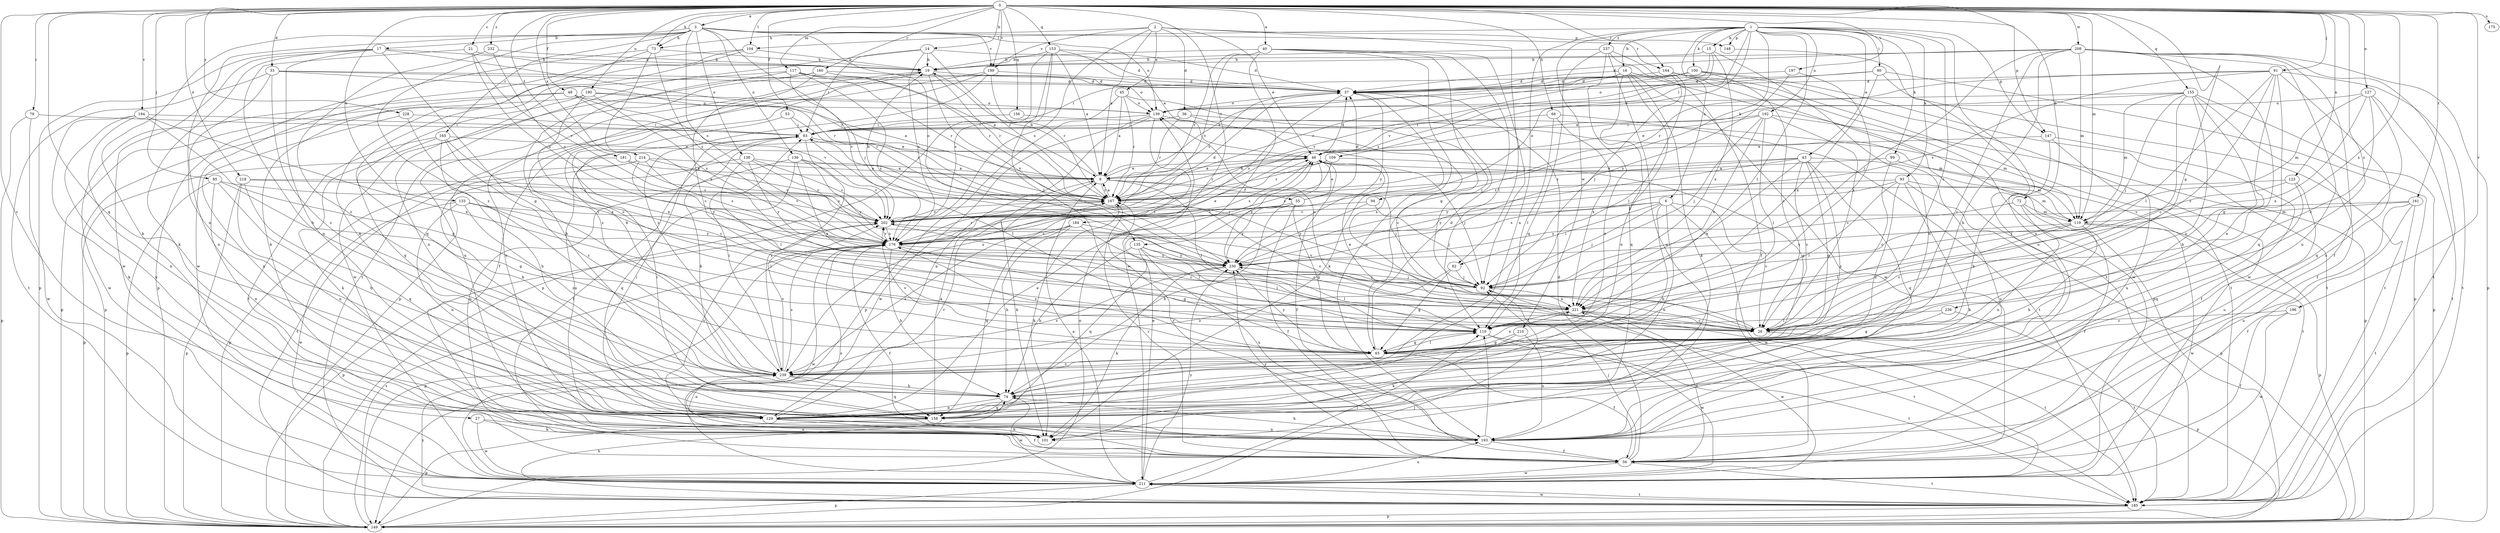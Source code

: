 strict digraph  {
0;
1;
2;
3;
6;
9;
14;
15;
16;
17;
19;
21;
27;
28;
33;
36;
37;
40;
43;
45;
46;
48;
53;
55;
56;
65;
66;
72;
73;
74;
79;
80;
82;
83;
85;
91;
92;
93;
94;
99;
100;
101;
104;
109;
110;
117;
119;
123;
127;
129;
133;
135;
136;
138;
139;
147;
148;
149;
153;
155;
156;
158;
160;
161;
164;
165;
167;
175;
176;
181;
184;
185;
190;
192;
193;
194;
196;
197;
199;
202;
208;
210;
211;
214;
218;
221;
228;
230;
232;
236;
237;
239;
0 -> 3  [label=a];
0 -> 14  [label=b];
0 -> 21  [label=c];
0 -> 27  [label=c];
0 -> 33  [label=d];
0 -> 40  [label=e];
0 -> 48  [label=f];
0 -> 53  [label=f];
0 -> 65  [label=g];
0 -> 66  [label=h];
0 -> 72  [label=h];
0 -> 73  [label=h];
0 -> 79  [label=i];
0 -> 85  [label=j];
0 -> 91  [label=j];
0 -> 104  [label=l];
0 -> 117  [label=m];
0 -> 119  [label=m];
0 -> 123  [label=n];
0 -> 127  [label=n];
0 -> 133  [label=o];
0 -> 147  [label=p];
0 -> 153  [label=q];
0 -> 155  [label=q];
0 -> 156  [label=q];
0 -> 158  [label=q];
0 -> 160  [label=r];
0 -> 161  [label=r];
0 -> 164  [label=r];
0 -> 175  [label=s];
0 -> 181  [label=t];
0 -> 184  [label=t];
0 -> 190  [label=u];
0 -> 194  [label=v];
0 -> 196  [label=v];
0 -> 197  [label=v];
0 -> 199  [label=v];
0 -> 208  [label=w];
0 -> 214  [label=x];
0 -> 218  [label=x];
0 -> 221  [label=x];
0 -> 228  [label=y];
0 -> 232  [label=z];
0 -> 236  [label=z];
1 -> 6  [label=a];
1 -> 15  [label=b];
1 -> 16  [label=b];
1 -> 28  [label=c];
1 -> 43  [label=e];
1 -> 80  [label=i];
1 -> 93  [label=k];
1 -> 94  [label=k];
1 -> 99  [label=k];
1 -> 100  [label=k];
1 -> 104  [label=l];
1 -> 109  [label=l];
1 -> 110  [label=l];
1 -> 129  [label=n];
1 -> 135  [label=o];
1 -> 147  [label=p];
1 -> 148  [label=p];
1 -> 192  [label=u];
1 -> 193  [label=u];
1 -> 210  [label=w];
1 -> 237  [label=z];
2 -> 9  [label=a];
2 -> 36  [label=d];
2 -> 45  [label=e];
2 -> 46  [label=e];
2 -> 73  [label=h];
2 -> 82  [label=i];
2 -> 148  [label=p];
2 -> 176  [label=s];
2 -> 199  [label=v];
3 -> 17  [label=b];
3 -> 73  [label=h];
3 -> 92  [label=j];
3 -> 101  [label=k];
3 -> 129  [label=n];
3 -> 135  [label=o];
3 -> 136  [label=o];
3 -> 138  [label=o];
3 -> 139  [label=o];
3 -> 164  [label=r];
3 -> 165  [label=r];
3 -> 176  [label=s];
3 -> 199  [label=v];
3 -> 239  [label=z];
6 -> 28  [label=c];
6 -> 74  [label=h];
6 -> 82  [label=i];
6 -> 92  [label=j];
6 -> 129  [label=n];
6 -> 176  [label=s];
6 -> 202  [label=v];
6 -> 211  [label=w];
9 -> 19  [label=b];
9 -> 46  [label=e];
9 -> 55  [label=f];
9 -> 92  [label=j];
9 -> 101  [label=k];
9 -> 110  [label=l];
9 -> 167  [label=r];
14 -> 19  [label=b];
14 -> 37  [label=d];
14 -> 83  [label=i];
14 -> 167  [label=r];
14 -> 176  [label=s];
14 -> 185  [label=t];
15 -> 19  [label=b];
15 -> 129  [label=n];
15 -> 176  [label=s];
15 -> 202  [label=v];
15 -> 221  [label=x];
16 -> 9  [label=a];
16 -> 37  [label=d];
16 -> 101  [label=k];
16 -> 129  [label=n];
16 -> 149  [label=p];
16 -> 158  [label=q];
16 -> 167  [label=r];
16 -> 211  [label=w];
17 -> 19  [label=b];
17 -> 65  [label=g];
17 -> 101  [label=k];
17 -> 129  [label=n];
17 -> 149  [label=p];
17 -> 167  [label=r];
17 -> 211  [label=w];
19 -> 37  [label=d];
19 -> 167  [label=r];
19 -> 193  [label=u];
19 -> 230  [label=y];
19 -> 239  [label=z];
21 -> 19  [label=b];
21 -> 74  [label=h];
21 -> 176  [label=s];
21 -> 202  [label=v];
27 -> 101  [label=k];
27 -> 193  [label=u];
27 -> 211  [label=w];
28 -> 46  [label=e];
28 -> 149  [label=p];
33 -> 37  [label=d];
33 -> 129  [label=n];
33 -> 139  [label=o];
33 -> 167  [label=r];
33 -> 185  [label=t];
33 -> 239  [label=z];
36 -> 28  [label=c];
36 -> 83  [label=i];
36 -> 119  [label=m];
36 -> 167  [label=r];
37 -> 101  [label=k];
37 -> 139  [label=o];
37 -> 167  [label=r];
37 -> 176  [label=s];
37 -> 230  [label=y];
40 -> 19  [label=b];
40 -> 65  [label=g];
40 -> 92  [label=j];
40 -> 110  [label=l];
40 -> 167  [label=r];
40 -> 193  [label=u];
40 -> 202  [label=v];
40 -> 211  [label=w];
43 -> 9  [label=a];
43 -> 28  [label=c];
43 -> 65  [label=g];
43 -> 158  [label=q];
43 -> 167  [label=r];
43 -> 193  [label=u];
43 -> 221  [label=x];
43 -> 230  [label=y];
43 -> 239  [label=z];
45 -> 9  [label=a];
45 -> 92  [label=j];
45 -> 139  [label=o];
45 -> 149  [label=p];
45 -> 167  [label=r];
46 -> 9  [label=a];
46 -> 37  [label=d];
46 -> 56  [label=f];
46 -> 92  [label=j];
46 -> 119  [label=m];
46 -> 167  [label=r];
46 -> 176  [label=s];
46 -> 230  [label=y];
48 -> 139  [label=o];
48 -> 149  [label=p];
48 -> 167  [label=r];
48 -> 202  [label=v];
48 -> 211  [label=w];
53 -> 83  [label=i];
53 -> 167  [label=r];
53 -> 221  [label=x];
55 -> 37  [label=d];
55 -> 46  [label=e];
55 -> 56  [label=f];
55 -> 65  [label=g];
55 -> 74  [label=h];
55 -> 202  [label=v];
55 -> 230  [label=y];
56 -> 37  [label=d];
56 -> 92  [label=j];
56 -> 167  [label=r];
56 -> 176  [label=s];
56 -> 185  [label=t];
56 -> 211  [label=w];
56 -> 221  [label=x];
56 -> 230  [label=y];
65 -> 37  [label=d];
65 -> 56  [label=f];
65 -> 110  [label=l];
65 -> 176  [label=s];
65 -> 202  [label=v];
65 -> 221  [label=x];
65 -> 230  [label=y];
65 -> 239  [label=z];
66 -> 83  [label=i];
66 -> 110  [label=l];
66 -> 185  [label=t];
66 -> 221  [label=x];
72 -> 56  [label=f];
72 -> 119  [label=m];
72 -> 129  [label=n];
72 -> 230  [label=y];
73 -> 19  [label=b];
73 -> 149  [label=p];
73 -> 158  [label=q];
73 -> 176  [label=s];
73 -> 221  [label=x];
74 -> 129  [label=n];
74 -> 158  [label=q];
74 -> 211  [label=w];
79 -> 83  [label=i];
79 -> 149  [label=p];
79 -> 211  [label=w];
80 -> 37  [label=d];
80 -> 139  [label=o];
80 -> 149  [label=p];
80 -> 185  [label=t];
80 -> 221  [label=x];
82 -> 65  [label=g];
82 -> 92  [label=j];
82 -> 239  [label=z];
83 -> 46  [label=e];
83 -> 56  [label=f];
83 -> 74  [label=h];
83 -> 110  [label=l];
83 -> 193  [label=u];
83 -> 239  [label=z];
85 -> 65  [label=g];
85 -> 74  [label=h];
85 -> 129  [label=n];
85 -> 149  [label=p];
85 -> 167  [label=r];
91 -> 28  [label=c];
91 -> 37  [label=d];
91 -> 65  [label=g];
91 -> 110  [label=l];
91 -> 158  [label=q];
91 -> 167  [label=r];
91 -> 176  [label=s];
91 -> 185  [label=t];
91 -> 193  [label=u];
92 -> 83  [label=i];
92 -> 185  [label=t];
92 -> 202  [label=v];
92 -> 221  [label=x];
92 -> 230  [label=y];
93 -> 101  [label=k];
93 -> 110  [label=l];
93 -> 119  [label=m];
93 -> 149  [label=p];
93 -> 167  [label=r];
93 -> 230  [label=y];
93 -> 239  [label=z];
94 -> 92  [label=j];
94 -> 202  [label=v];
94 -> 230  [label=y];
99 -> 9  [label=a];
99 -> 28  [label=c];
99 -> 185  [label=t];
100 -> 28  [label=c];
100 -> 37  [label=d];
100 -> 83  [label=i];
100 -> 185  [label=t];
100 -> 202  [label=v];
100 -> 211  [label=w];
104 -> 19  [label=b];
104 -> 101  [label=k];
104 -> 158  [label=q];
104 -> 211  [label=w];
109 -> 9  [label=a];
109 -> 65  [label=g];
109 -> 167  [label=r];
109 -> 176  [label=s];
110 -> 65  [label=g];
110 -> 185  [label=t];
110 -> 211  [label=w];
117 -> 9  [label=a];
117 -> 37  [label=d];
117 -> 74  [label=h];
117 -> 129  [label=n];
117 -> 167  [label=r];
117 -> 202  [label=v];
117 -> 230  [label=y];
119 -> 28  [label=c];
119 -> 74  [label=h];
119 -> 110  [label=l];
119 -> 149  [label=p];
119 -> 211  [label=w];
119 -> 230  [label=y];
123 -> 92  [label=j];
123 -> 158  [label=q];
123 -> 167  [label=r];
123 -> 193  [label=u];
127 -> 28  [label=c];
127 -> 119  [label=m];
127 -> 139  [label=o];
127 -> 158  [label=q];
127 -> 185  [label=t];
127 -> 221  [label=x];
129 -> 46  [label=e];
129 -> 56  [label=f];
129 -> 83  [label=i];
129 -> 101  [label=k];
129 -> 167  [label=r];
129 -> 193  [label=u];
129 -> 202  [label=v];
133 -> 110  [label=l];
133 -> 129  [label=n];
133 -> 202  [label=v];
133 -> 211  [label=w];
133 -> 230  [label=y];
133 -> 239  [label=z];
135 -> 28  [label=c];
135 -> 74  [label=h];
135 -> 110  [label=l];
135 -> 158  [label=q];
135 -> 193  [label=u];
135 -> 230  [label=y];
136 -> 9  [label=a];
136 -> 158  [label=q];
136 -> 193  [label=u];
136 -> 202  [label=v];
136 -> 221  [label=x];
136 -> 230  [label=y];
138 -> 9  [label=a];
138 -> 110  [label=l];
138 -> 176  [label=s];
138 -> 185  [label=t];
138 -> 202  [label=v];
138 -> 230  [label=y];
139 -> 83  [label=i];
139 -> 129  [label=n];
139 -> 211  [label=w];
139 -> 221  [label=x];
139 -> 239  [label=z];
147 -> 46  [label=e];
147 -> 56  [label=f];
147 -> 74  [label=h];
147 -> 193  [label=u];
148 -> 193  [label=u];
149 -> 92  [label=j];
149 -> 139  [label=o];
149 -> 176  [label=s];
153 -> 9  [label=a];
153 -> 19  [label=b];
153 -> 37  [label=d];
153 -> 46  [label=e];
153 -> 110  [label=l];
153 -> 149  [label=p];
153 -> 176  [label=s];
155 -> 28  [label=c];
155 -> 46  [label=e];
155 -> 56  [label=f];
155 -> 74  [label=h];
155 -> 92  [label=j];
155 -> 119  [label=m];
155 -> 139  [label=o];
155 -> 149  [label=p];
155 -> 239  [label=z];
156 -> 83  [label=i];
156 -> 119  [label=m];
158 -> 9  [label=a];
158 -> 83  [label=i];
158 -> 149  [label=p];
160 -> 28  [label=c];
160 -> 37  [label=d];
160 -> 167  [label=r];
160 -> 193  [label=u];
160 -> 211  [label=w];
161 -> 56  [label=f];
161 -> 119  [label=m];
161 -> 185  [label=t];
161 -> 193  [label=u];
161 -> 202  [label=v];
164 -> 37  [label=d];
164 -> 92  [label=j];
164 -> 110  [label=l];
164 -> 185  [label=t];
164 -> 211  [label=w];
165 -> 28  [label=c];
165 -> 46  [label=e];
165 -> 56  [label=f];
165 -> 74  [label=h];
165 -> 101  [label=k];
165 -> 239  [label=z];
167 -> 9  [label=a];
167 -> 28  [label=c];
167 -> 101  [label=k];
167 -> 202  [label=v];
176 -> 46  [label=e];
176 -> 56  [label=f];
176 -> 65  [label=g];
176 -> 74  [label=h];
176 -> 149  [label=p];
176 -> 167  [label=r];
176 -> 202  [label=v];
176 -> 211  [label=w];
176 -> 230  [label=y];
181 -> 9  [label=a];
181 -> 149  [label=p];
181 -> 202  [label=v];
184 -> 28  [label=c];
184 -> 74  [label=h];
184 -> 110  [label=l];
184 -> 158  [label=q];
184 -> 176  [label=s];
184 -> 239  [label=z];
185 -> 74  [label=h];
185 -> 149  [label=p];
185 -> 211  [label=w];
185 -> 239  [label=z];
190 -> 9  [label=a];
190 -> 28  [label=c];
190 -> 139  [label=o];
190 -> 149  [label=p];
190 -> 158  [label=q];
190 -> 176  [label=s];
192 -> 28  [label=c];
192 -> 46  [label=e];
192 -> 83  [label=i];
192 -> 92  [label=j];
192 -> 110  [label=l];
192 -> 149  [label=p];
192 -> 221  [label=x];
193 -> 56  [label=f];
193 -> 74  [label=h];
193 -> 110  [label=l];
193 -> 167  [label=r];
194 -> 65  [label=g];
194 -> 83  [label=i];
194 -> 101  [label=k];
194 -> 129  [label=n];
194 -> 193  [label=u];
194 -> 221  [label=x];
196 -> 28  [label=c];
196 -> 56  [label=f];
196 -> 211  [label=w];
197 -> 37  [label=d];
197 -> 221  [label=x];
197 -> 230  [label=y];
199 -> 37  [label=d];
199 -> 56  [label=f];
199 -> 149  [label=p];
199 -> 167  [label=r];
199 -> 239  [label=z];
202 -> 19  [label=b];
202 -> 28  [label=c];
202 -> 37  [label=d];
202 -> 149  [label=p];
202 -> 176  [label=s];
208 -> 19  [label=b];
208 -> 37  [label=d];
208 -> 56  [label=f];
208 -> 74  [label=h];
208 -> 92  [label=j];
208 -> 119  [label=m];
208 -> 129  [label=n];
208 -> 149  [label=p];
208 -> 185  [label=t];
208 -> 193  [label=u];
208 -> 239  [label=z];
210 -> 65  [label=g];
210 -> 101  [label=k];
210 -> 193  [label=u];
211 -> 9  [label=a];
211 -> 46  [label=e];
211 -> 110  [label=l];
211 -> 149  [label=p];
211 -> 185  [label=t];
211 -> 193  [label=u];
211 -> 230  [label=y];
214 -> 9  [label=a];
214 -> 74  [label=h];
214 -> 149  [label=p];
214 -> 176  [label=s];
214 -> 202  [label=v];
214 -> 230  [label=y];
218 -> 129  [label=n];
218 -> 149  [label=p];
218 -> 158  [label=q];
218 -> 167  [label=r];
218 -> 202  [label=v];
221 -> 28  [label=c];
221 -> 110  [label=l];
221 -> 139  [label=o];
221 -> 185  [label=t];
221 -> 211  [label=w];
228 -> 83  [label=i];
228 -> 129  [label=n];
228 -> 221  [label=x];
230 -> 92  [label=j];
230 -> 101  [label=k];
230 -> 110  [label=l];
230 -> 239  [label=z];
232 -> 19  [label=b];
232 -> 176  [label=s];
232 -> 239  [label=z];
236 -> 65  [label=g];
236 -> 110  [label=l];
236 -> 185  [label=t];
237 -> 19  [label=b];
237 -> 56  [label=f];
237 -> 129  [label=n];
237 -> 158  [label=q];
237 -> 185  [label=t];
237 -> 193  [label=u];
239 -> 19  [label=b];
239 -> 74  [label=h];
239 -> 83  [label=i];
239 -> 129  [label=n];
239 -> 158  [label=q];
239 -> 176  [label=s];
239 -> 202  [label=v];
}
